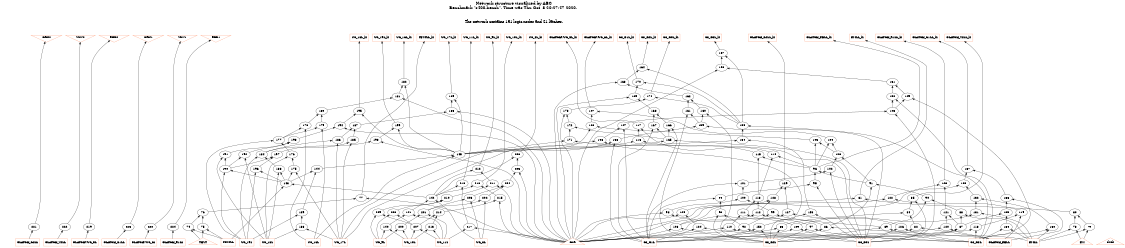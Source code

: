# Network structure generated by ABC

digraph network {
size = "7.5,10";
center = true;
edge [dir = back];

{
  node [shape = plaintext];
  edge [style = invis];
  LevelTitle1 [label=""];
  LevelTitle2 [label=""];
  Level14 [label = ""];
  Level13 [label = ""];
  Level12 [label = ""];
  Level11 [label = ""];
  Level10 [label = ""];
  Level9 [label = ""];
  Level8 [label = ""];
  Level7 [label = ""];
  Level6 [label = ""];
  Level5 [label = ""];
  Level4 [label = ""];
  Level3 [label = ""];
  Level2 [label = ""];
  Level1 [label = ""];
  Level0 [label = ""];
  LevelTitle1 ->  LevelTitle2 ->  Level14 ->  Level13 ->  Level12 ->  Level11 ->  Level10 ->  Level9 ->  Level8 ->  Level7 ->  Level6 ->  Level5 ->  Level4 ->  Level3 ->  Level2 ->  Level1 ->  Level0;
}

{
  rank = same;
  LevelTitle1;
  title1 [shape=plaintext,
          fontsize=20,
          fontname = "Times-Roman",
          label="Network structure visualized by ABC\nBenchmark \"s400.bench\". Time was Thu Oct  8 20:27:47 2020. "
         ];
}

{
  rank = same;
  LevelTitle2;
  title2 [shape=plaintext,
          fontsize=18,
          fontname = "Times-Roman",
          label="The network contains 151 logic nodes and 21 latches.\n"
         ];
}

{
  rank = same;
  Level14;
  Node5 [label = "GRN2", shape = invtriangle, color = coral, fillcolor = coral];
  Node6 [label = "YLW2", shape = invtriangle, color = coral, fillcolor = coral];
  Node7 [label = "RED2", shape = invtriangle, color = coral, fillcolor = coral];
  Node8 [label = "GRN1", shape = invtriangle, color = coral, fillcolor = coral];
  Node9 [label = "YLW1", shape = invtriangle, color = coral, fillcolor = coral];
  Node10 [label = "RED1", shape = invtriangle, color = coral, fillcolor = coral];
  Node12 [label = "TESTLL_in", shape = box, color = coral, fillcolor = coral];
  Node15 [label = "FMLL_in", shape = box, color = coral, fillcolor = coral];
  Node18 [label = "OLATCH_Y2LL_in", shape = box, color = coral, fillcolor = coral];
  Node21 [label = "OLATCHVUC_6L_in", shape = box, color = coral, fillcolor = coral];
  Node24 [label = "OLATCHVUC_5L_in", shape = box, color = coral, fillcolor = coral];
  Node27 [label = "OLATCH_R1LL_in", shape = box, color = coral, fillcolor = coral];
  Node30 [label = "OLATCH_G2LL_in", shape = box, color = coral, fillcolor = coral];
  Node33 [label = "OLATCH_G1LL_in", shape = box, color = coral, fillcolor = coral];
  Node36 [label = "OLATCH_FELL_in", shape = box, color = coral, fillcolor = coral];
  Node39 [label = "C3_Q3L_in", shape = box, color = coral, fillcolor = coral];
  Node42 [label = "C3_Q2L_in", shape = box, color = coral, fillcolor = coral];
  Node45 [label = "C3_Q1L_in", shape = box, color = coral, fillcolor = coral];
  Node48 [label = "C3_Q0L_in", shape = box, color = coral, fillcolor = coral];
  Node51 [label = "UC_16L_in", shape = box, color = coral, fillcolor = coral];
  Node54 [label = "UC_17L_in", shape = box, color = coral, fillcolor = coral];
  Node57 [label = "UC_18L_in", shape = box, color = coral, fillcolor = coral];
  Node60 [label = "UC_19L_in", shape = box, color = coral, fillcolor = coral];
  Node63 [label = "UC_8L_in", shape = box, color = coral, fillcolor = coral];
  Node66 [label = "UC_9L_in", shape = box, color = coral, fillcolor = coral];
  Node69 [label = "UC_10L_in", shape = box, color = coral, fillcolor = coral];
  Node72 [label = "UC_11L_in", shape = box, color = coral, fillcolor = coral];
}

{
  rank = same;
  Level13;
  Node157 [label = "157\n", shape = ellipse];
}

{
  rank = same;
  Level12;
  Node156 [label = "156\n", shape = ellipse];
  Node164 [label = "164\n", shape = ellipse];
}

{
  rank = same;
  Level11;
  Node151 [label = "151\n", shape = ellipse];
  Node163 [label = "163\n", shape = ellipse];
  Node170 [label = "170\n", shape = ellipse];
  Node182 [label = "182\n", shape = ellipse];
}

{
  rank = same;
  Level10;
  Node149 [label = "149\n", shape = ellipse];
  Node150 [label = "150\n", shape = ellipse];
  Node162 [label = "162\n", shape = ellipse];
  Node169 [label = "169\n", shape = ellipse];
  Node174 [label = "174\n", shape = ellipse];
  Node181 [label = "181\n", shape = ellipse];
  Node189 [label = "189\n", shape = ellipse];
}

{
  rank = same;
  Level9;
  Node107 [label = "107\n", shape = ellipse];
  Node148 [label = "148\n", shape = ellipse];
  Node160 [label = "160\n", shape = ellipse];
  Node161 [label = "161\n", shape = ellipse];
  Node168 [label = "168\n", shape = ellipse];
  Node173 [label = "173\n", shape = ellipse];
  Node180 [label = "180\n", shape = ellipse];
  Node188 [label = "188\n", shape = ellipse];
  Node195 [label = "195\n", shape = ellipse];
}

{
  rank = same;
  Level8;
  Node106 [label = "106\n", shape = ellipse];
  Node117 [label = "117\n", shape = ellipse];
  Node147 [label = "147\n", shape = ellipse];
  Node155 [label = "155\n", shape = ellipse];
  Node159 [label = "159\n", shape = ellipse];
  Node166 [label = "166\n", shape = ellipse];
  Node167 [label = "167\n", shape = ellipse];
  Node172 [label = "172\n", shape = ellipse];
  Node178 [label = "178\n", shape = ellipse];
  Node179 [label = "179\n", shape = ellipse];
  Node187 [label = "187\n", shape = ellipse];
  Node194 [label = "194\n", shape = ellipse];
  Node199 [label = "199\n", shape = ellipse];
}

{
  rank = same;
  Level7;
  Node104 [label = "104\n", shape = ellipse];
  Node105 [label = "105\n", shape = ellipse];
  Node116 [label = "116\n", shape = ellipse];
  Node146 [label = "146\n", shape = ellipse];
  Node154 [label = "154\n", shape = ellipse];
  Node158 [label = "158\n", shape = ellipse];
  Node165 [label = "165\n", shape = ellipse];
  Node171 [label = "171\n", shape = ellipse];
  Node177 [label = "177\n", shape = ellipse];
  Node185 [label = "185\n", shape = ellipse];
  Node186 [label = "186\n", shape = ellipse];
  Node193 [label = "193\n", shape = ellipse];
  Node198 [label = "198\n", shape = ellipse];
}

{
  rank = same;
  Level6;
  Node103 [label = "103\n", shape = ellipse];
  Node114 [label = "114\n", shape = ellipse];
  Node115 [label = "115\n", shape = ellipse];
  Node145 [label = "145\n", shape = ellipse];
  Node176 [label = "176\n", shape = ellipse];
  Node184 [label = "184\n", shape = ellipse];
  Node191 [label = "191\n", shape = ellipse];
  Node192 [label = "192\n", shape = ellipse];
  Node197 [label = "197\n", shape = ellipse];
  Node206 [label = "206\n", shape = ellipse];
}

{
  rank = same;
  Level5;
  Node96 [label = "96\n", shape = ellipse];
  Node102 [label = "102\n", shape = ellipse];
  Node137 [label = "137\n", shape = ellipse];
  Node144 [label = "144\n", shape = ellipse];
  Node175 [label = "175\n", shape = ellipse];
  Node183 [label = "183\n", shape = ellipse];
  Node190 [label = "190\n", shape = ellipse];
  Node196 [label = "196\n", shape = ellipse];
  Node205 [label = "205\n", shape = ellipse];
  Node212 [label = "212\n", shape = ellipse];
}

{
  rank = same;
  Level4;
  Node91 [label = "91\n", shape = ellipse];
  Node95 [label = "95\n", shape = ellipse];
  Node101 [label = "101\n", shape = ellipse];
  Node123 [label = "123\n", shape = ellipse];
  Node129 [label = "129\n", shape = ellipse];
  Node133 [label = "133\n", shape = ellipse];
  Node143 [label = "143\n", shape = ellipse];
  Node204 [label = "204\n", shape = ellipse];
  Node211 [label = "211\n", shape = ellipse];
  Node216 [label = "216\n", shape = ellipse];
  Node218 [label = "218\n", shape = ellipse];
}

{
  rank = same;
  Level3;
  Node77 [label = "77\n", shape = ellipse];
  Node81 [label = "81\n", shape = ellipse];
  Node85 [label = "85\n", shape = ellipse];
  Node90 [label = "90\n", shape = ellipse];
  Node94 [label = "94\n", shape = ellipse];
  Node100 [label = "100\n", shape = ellipse];
  Node113 [label = "113\n", shape = ellipse];
  Node122 [label = "122\n", shape = ellipse];
  Node128 [label = "128\n", shape = ellipse];
  Node132 [label = "132\n", shape = ellipse];
  Node136 [label = "136\n", shape = ellipse];
  Node142 [label = "142\n", shape = ellipse];
  Node202 [label = "202\n", shape = ellipse];
  Node203 [label = "203\n", shape = ellipse];
  Node210 [label = "210\n", shape = ellipse];
  Node215 [label = "215\n", shape = ellipse];
}

{
  rank = same;
  Level2;
  Node76 [label = "76\n", shape = ellipse];
  Node80 [label = "80\n", shape = ellipse];
  Node84 [label = "84\n", shape = ellipse];
  Node88 [label = "88\n", shape = ellipse];
  Node93 [label = "93\n", shape = ellipse];
  Node98 [label = "98\n", shape = ellipse];
  Node99 [label = "99\n", shape = ellipse];
  Node111 [label = "111\n", shape = ellipse];
  Node112 [label = "112\n", shape = ellipse];
  Node119 [label = "119\n", shape = ellipse];
  Node121 [label = "121\n", shape = ellipse];
  Node125 [label = "125\n", shape = ellipse];
  Node127 [label = "127\n", shape = ellipse];
  Node131 [label = "131\n", shape = ellipse];
  Node135 [label = "135\n", shape = ellipse];
  Node139 [label = "139\n", shape = ellipse];
  Node141 [label = "141\n", shape = ellipse];
  Node153 [label = "153\n", shape = ellipse];
  Node201 [label = "201\n", shape = ellipse];
  Node208 [label = "208\n", shape = ellipse];
  Node209 [label = "209\n", shape = ellipse];
  Node214 [label = "214\n", shape = ellipse];
}

{
  rank = same;
  Level1;
  Node74 [label = "74\n", shape = ellipse];
  Node75 [label = "75\n", shape = ellipse];
  Node78 [label = "78\n", shape = ellipse];
  Node79 [label = "79\n", shape = ellipse];
  Node82 [label = "82\n", shape = ellipse];
  Node83 [label = "83\n", shape = ellipse];
  Node86 [label = "86\n", shape = ellipse];
  Node87 [label = "87\n", shape = ellipse];
  Node89 [label = "89\n", shape = ellipse];
  Node92 [label = "92\n", shape = ellipse];
  Node97 [label = "97\n", shape = ellipse];
  Node108 [label = "108\n", shape = ellipse];
  Node109 [label = "109\n", shape = ellipse];
  Node110 [label = "110\n", shape = ellipse];
  Node118 [label = "118\n", shape = ellipse];
  Node120 [label = "120\n", shape = ellipse];
  Node124 [label = "124\n", shape = ellipse];
  Node126 [label = "126\n", shape = ellipse];
  Node130 [label = "130\n", shape = ellipse];
  Node134 [label = "134\n", shape = ellipse];
  Node138 [label = "138\n", shape = ellipse];
  Node140 [label = "140\n", shape = ellipse];
  Node152 [label = "152\n", shape = ellipse];
  Node200 [label = "200\n", shape = ellipse];
  Node207 [label = "207\n", shape = ellipse];
  Node213 [label = "213\n", shape = ellipse];
  Node217 [label = "217\n", shape = ellipse];
  Node219 [label = "219\n", shape = ellipse];
  Node220 [label = "220\n", shape = ellipse];
  Node221 [label = "221\n", shape = ellipse];
  Node222 [label = "222\n", shape = ellipse];
  Node223 [label = "223\n", shape = ellipse];
  Node224 [label = "224\n", shape = ellipse];
}

{
  rank = same;
  Level0;
  Node1 [label = "clock", shape = triangle, color = coral, fillcolor = coral];
  Node2 [label = "FM", shape = triangle, color = coral, fillcolor = coral];
  Node3 [label = "TEST", shape = triangle, color = coral, fillcolor = coral];
  Node4 [label = "CLR", shape = triangle, color = coral, fillcolor = coral];
  Node13 [label = "TESTLL", shape = box, color = coral, fillcolor = coral];
  Node16 [label = "FMLL", shape = box, color = coral, fillcolor = coral];
  Node19 [label = "OLATCH_Y2LL", shape = box, color = coral, fillcolor = coral];
  Node22 [label = "OLATCHVUC_6L", shape = box, color = coral, fillcolor = coral];
  Node25 [label = "OLATCHVUC_5L", shape = box, color = coral, fillcolor = coral];
  Node28 [label = "OLATCH_R1LL", shape = box, color = coral, fillcolor = coral];
  Node31 [label = "OLATCH_G2LL", shape = box, color = coral, fillcolor = coral];
  Node34 [label = "OLATCH_G1LL", shape = box, color = coral, fillcolor = coral];
  Node37 [label = "OLATCH_FELL", shape = box, color = coral, fillcolor = coral];
  Node40 [label = "C3_Q3L", shape = box, color = coral, fillcolor = coral];
  Node43 [label = "C3_Q2L", shape = box, color = coral, fillcolor = coral];
  Node46 [label = "C3_Q1L", shape = box, color = coral, fillcolor = coral];
  Node49 [label = "C3_Q0L", shape = box, color = coral, fillcolor = coral];
  Node52 [label = "UC_16L", shape = box, color = coral, fillcolor = coral];
  Node55 [label = "UC_17L", shape = box, color = coral, fillcolor = coral];
  Node58 [label = "UC_18L", shape = box, color = coral, fillcolor = coral];
  Node61 [label = "UC_19L", shape = box, color = coral, fillcolor = coral];
  Node64 [label = "UC_8L", shape = box, color = coral, fillcolor = coral];
  Node67 [label = "UC_9L", shape = box, color = coral, fillcolor = coral];
  Node70 [label = "UC_10L", shape = box, color = coral, fillcolor = coral];
  Node73 [label = "UC_11L", shape = box, color = coral, fillcolor = coral];
}

title1 -> title2 [style = invis];
title2 -> Node5 [style = invis];
title2 -> Node6 [style = invis];
title2 -> Node7 [style = invis];
title2 -> Node8 [style = invis];
title2 -> Node9 [style = invis];
title2 -> Node10 [style = invis];
title2 -> Node12 [style = invis];
title2 -> Node15 [style = invis];
title2 -> Node18 [style = invis];
title2 -> Node21 [style = invis];
title2 -> Node24 [style = invis];
title2 -> Node27 [style = invis];
title2 -> Node30 [style = invis];
title2 -> Node33 [style = invis];
title2 -> Node36 [style = invis];
title2 -> Node39 [style = invis];
title2 -> Node42 [style = invis];
title2 -> Node45 [style = invis];
title2 -> Node48 [style = invis];
title2 -> Node51 [style = invis];
title2 -> Node54 [style = invis];
title2 -> Node57 [style = invis];
title2 -> Node60 [style = invis];
title2 -> Node63 [style = invis];
title2 -> Node66 [style = invis];
title2 -> Node69 [style = invis];
title2 -> Node72 [style = invis];
Node5 -> Node6 [style = invis];
Node6 -> Node7 [style = invis];
Node7 -> Node8 [style = invis];
Node8 -> Node9 [style = invis];
Node9 -> Node10 [style = invis];
Node5 -> Node221 [style = solid];
Node6 -> Node222 [style = solid];
Node7 -> Node219 [style = solid];
Node8 -> Node223 [style = solid];
Node9 -> Node220 [style = solid];
Node10 -> Node224 [style = solid];
Node12 -> Node77 [style = solid];
Node15 -> Node81 [style = solid];
Node18 -> Node85 [style = solid];
Node21 -> Node107 [style = solid];
Node24 -> Node117 [style = solid];
Node27 -> Node123 [style = solid];
Node30 -> Node129 [style = solid];
Node33 -> Node137 [style = solid];
Node36 -> Node96 [style = solid];
Node39 -> Node157 [style = solid];
Node42 -> Node164 [style = solid];
Node45 -> Node170 [style = solid];
Node48 -> Node174 [style = solid];
Node51 -> Node182 [style = solid];
Node54 -> Node189 [style = solid];
Node57 -> Node195 [style = solid];
Node60 -> Node199 [style = solid];
Node63 -> Node206 [style = solid];
Node66 -> Node212 [style = solid];
Node69 -> Node216 [style = solid];
Node72 -> Node218 [style = solid];
Node74 -> Node3 [style = solid];
Node74 -> Node13 [style = solid];
Node75 -> Node3 [style = solid];
Node75 -> Node13 [style = solid];
Node76 -> Node74 [style = solid];
Node76 -> Node75 [style = solid];
Node77 -> Node4 [style = solid];
Node77 -> Node76 [style = solid];
Node78 -> Node2 [style = solid];
Node78 -> Node16 [style = solid];
Node79 -> Node2 [style = solid];
Node79 -> Node16 [style = solid];
Node80 -> Node78 [style = solid];
Node80 -> Node79 [style = solid];
Node81 -> Node4 [style = solid];
Node81 -> Node80 [style = solid];
Node82 -> Node4 [style = solid];
Node82 -> Node37 [style = solid];
Node83 -> Node43 [style = solid];
Node83 -> Node46 [style = solid];
Node84 -> Node82 [style = solid];
Node84 -> Node83 [style = solid];
Node85 -> Node49 [style = solid];
Node85 -> Node84 [style = solid];
Node86 -> Node4 [style = solid];
Node86 -> Node37 [style = solid];
Node87 -> Node46 [style = solid];
Node87 -> Node49 [style = solid];
Node88 -> Node16 [style = solid];
Node88 -> Node87 [style = solid];
Node89 -> Node40 [style = solid];
Node89 -> Node43 [style = solid];
Node90 -> Node88 [style = solid];
Node90 -> Node89 [style = solid];
Node91 -> Node86 [style = solid];
Node91 -> Node90 [style = solid];
Node92 -> Node4 [style = solid];
Node92 -> Node16 [style = solid];
Node93 -> Node43 [style = solid];
Node93 -> Node92 [style = solid];
Node94 -> Node46 [style = solid];
Node94 -> Node93 [style = solid];
Node95 -> Node49 [style = solid];
Node95 -> Node94 [style = solid];
Node96 -> Node91 [style = solid];
Node96 -> Node95 [style = solid];
Node97 -> Node40 [style = solid];
Node97 -> Node43 [style = solid];
Node98 -> Node4 [style = solid];
Node98 -> Node97 [style = solid];
Node99 -> Node89 [style = solid];
Node99 -> Node92 [style = solid];
Node100 -> Node98 [style = solid];
Node100 -> Node99 [style = solid];
Node101 -> Node46 [style = solid];
Node101 -> Node100 [style = solid];
Node102 -> Node49 [style = solid];
Node102 -> Node101 [style = solid];
Node103 -> Node91 [style = solid];
Node103 -> Node102 [style = solid];
Node104 -> Node96 [style = solid];
Node104 -> Node103 [style = solid];
Node105 -> Node96 [style = solid];
Node105 -> Node103 [style = solid];
Node106 -> Node55 [style = solid];
Node106 -> Node105 [style = solid];
Node107 -> Node104 [style = solid];
Node107 -> Node106 [style = solid];
Node108 -> Node4 [style = solid];
Node108 -> Node43 [style = solid];
Node109 -> Node46 [style = solid];
Node109 -> Node49 [style = solid];
Node110 -> Node4 [style = solid];
Node110 -> Node40 [style = solid];
Node111 -> Node109 [style = solid];
Node111 -> Node110 [style = solid];
Node112 -> Node86 [style = solid];
Node112 -> Node108 [style = solid];
Node113 -> Node111 [style = solid];
Node113 -> Node112 [style = solid];
Node114 -> Node96 [style = solid];
Node114 -> Node113 [style = solid];
Node115 -> Node96 [style = solid];
Node115 -> Node113 [style = solid];
Node116 -> Node55 [style = solid];
Node116 -> Node115 [style = solid];
Node117 -> Node114 [style = solid];
Node117 -> Node116 [style = solid];
Node118 -> Node40 [style = solid];
Node118 -> Node43 [style = solid];
Node119 -> Node37 [style = solid];
Node119 -> Node118 [style = solid];
Node120 -> Node37 [style = solid];
Node120 -> Node43 [style = solid];
Node121 -> Node87 [style = solid];
Node121 -> Node120 [style = solid];
Node122 -> Node4 [style = solid];
Node122 -> Node119 [style = solid];
Node123 -> Node121 [style = solid];
Node123 -> Node122 [style = solid];
Node124 -> Node46 [style = solid];
Node124 -> Node49 [style = solid];
Node125 -> Node4 [style = solid];
Node125 -> Node124 [style = solid];
Node126 -> Node40 [style = solid];
Node126 -> Node49 [style = solid];
Node127 -> Node4 [style = solid];
Node127 -> Node126 [style = solid];
Node128 -> Node112 [style = solid];
Node128 -> Node125 [style = solid];
Node129 -> Node127 [style = solid];
Node129 -> Node128 [style = solid];
Node130 -> Node16 [style = solid];
Node130 -> Node40 [style = solid];
Node131 -> Node16 [style = solid];
Node131 -> Node109 [style = solid];
Node132 -> Node130 [style = solid];
Node132 -> Node131 [style = solid];
Node133 -> Node108 [style = solid];
Node133 -> Node132 [style = solid];
Node134 -> Node16 [style = solid];
Node134 -> Node40 [style = solid];
Node135 -> Node87 [style = solid];
Node135 -> Node134 [style = solid];
Node136 -> Node37 [style = solid];
Node136 -> Node135 [style = solid];
Node137 -> Node133 [style = solid];
Node137 -> Node136 [style = solid];
Node138 -> Node55 [style = solid];
Node138 -> Node58 [style = solid];
Node139 -> Node61 [style = solid];
Node139 -> Node138 [style = solid];
Node140 -> Node67 [style = solid];
Node140 -> Node70 [style = solid];
Node141 -> Node73 [style = solid];
Node141 -> Node140 [style = solid];
Node142 -> Node64 [style = solid];
Node142 -> Node141 [style = solid];
Node143 -> Node13 [style = solid];
Node143 -> Node142 [style = solid];
Node144 -> Node139 [style = solid];
Node144 -> Node143 [style = solid];
Node145 -> Node52 [style = solid];
Node145 -> Node144 [style = solid];
Node146 -> Node43 [style = solid];
Node146 -> Node145 [style = solid];
Node147 -> Node46 [style = solid];
Node147 -> Node146 [style = solid];
Node148 -> Node49 [style = solid];
Node148 -> Node147 [style = solid];
Node149 -> Node40 [style = solid];
Node149 -> Node148 [style = solid];
Node150 -> Node40 [style = solid];
Node150 -> Node148 [style = solid];
Node151 -> Node149 [style = solid];
Node151 -> Node150 [style = solid];
Node152 -> Node43 [style = solid];
Node152 -> Node46 [style = solid];
Node153 -> Node49 [style = solid];
Node153 -> Node152 [style = solid];
Node154 -> Node145 [style = solid];
Node154 -> Node153 [style = solid];
Node155 -> Node40 [style = solid];
Node155 -> Node154 [style = solid];
Node156 -> Node4 [style = solid];
Node156 -> Node151 [style = solid];
Node157 -> Node155 [style = solid];
Node157 -> Node156 [style = solid];
Node158 -> Node46 [style = solid];
Node158 -> Node145 [style = solid];
Node159 -> Node49 [style = solid];
Node159 -> Node158 [style = solid];
Node160 -> Node43 [style = solid];
Node160 -> Node159 [style = solid];
Node161 -> Node43 [style = solid];
Node161 -> Node159 [style = solid];
Node162 -> Node160 [style = solid];
Node162 -> Node161 [style = solid];
Node163 -> Node4 [style = solid];
Node163 -> Node162 [style = solid];
Node164 -> Node155 [style = solid];
Node164 -> Node163 [style = solid];
Node165 -> Node49 [style = solid];
Node165 -> Node145 [style = solid];
Node166 -> Node46 [style = solid];
Node166 -> Node165 [style = solid];
Node167 -> Node46 [style = solid];
Node167 -> Node165 [style = solid];
Node168 -> Node166 [style = solid];
Node168 -> Node167 [style = solid];
Node169 -> Node4 [style = solid];
Node169 -> Node168 [style = solid];
Node170 -> Node155 [style = solid];
Node170 -> Node169 [style = solid];
Node171 -> Node49 [style = solid];
Node171 -> Node145 [style = solid];
Node172 -> Node165 [style = solid];
Node172 -> Node171 [style = solid];
Node173 -> Node4 [style = solid];
Node173 -> Node172 [style = solid];
Node174 -> Node155 [style = solid];
Node174 -> Node173 [style = solid];
Node175 -> Node55 [style = solid];
Node175 -> Node143 [style = solid];
Node176 -> Node58 [style = solid];
Node176 -> Node175 [style = solid];
Node177 -> Node61 [style = solid];
Node177 -> Node176 [style = solid];
Node178 -> Node52 [style = solid];
Node178 -> Node177 [style = solid];
Node179 -> Node52 [style = solid];
Node179 -> Node177 [style = solid];
Node180 -> Node178 [style = solid];
Node180 -> Node179 [style = solid];
Node181 -> Node4 [style = solid];
Node181 -> Node180 [style = solid];
Node182 -> Node145 [style = solid];
Node182 -> Node181 [style = solid];
Node183 -> Node58 [style = solid];
Node183 -> Node143 [style = solid];
Node184 -> Node61 [style = solid];
Node184 -> Node183 [style = solid];
Node185 -> Node55 [style = solid];
Node185 -> Node184 [style = solid];
Node186 -> Node55 [style = solid];
Node186 -> Node184 [style = solid];
Node187 -> Node185 [style = solid];
Node187 -> Node186 [style = solid];
Node188 -> Node4 [style = solid];
Node188 -> Node187 [style = solid];
Node189 -> Node145 [style = solid];
Node189 -> Node188 [style = solid];
Node190 -> Node61 [style = solid];
Node190 -> Node143 [style = solid];
Node191 -> Node58 [style = solid];
Node191 -> Node190 [style = solid];
Node192 -> Node58 [style = solid];
Node192 -> Node190 [style = solid];
Node193 -> Node191 [style = solid];
Node193 -> Node192 [style = solid];
Node194 -> Node4 [style = solid];
Node194 -> Node193 [style = solid];
Node195 -> Node145 [style = solid];
Node195 -> Node194 [style = solid];
Node196 -> Node61 [style = solid];
Node196 -> Node143 [style = solid];
Node197 -> Node190 [style = solid];
Node197 -> Node196 [style = solid];
Node198 -> Node4 [style = solid];
Node198 -> Node197 [style = solid];
Node199 -> Node145 [style = solid];
Node199 -> Node198 [style = solid];
Node200 -> Node67 [style = solid];
Node200 -> Node70 [style = solid];
Node201 -> Node73 [style = solid];
Node201 -> Node200 [style = solid];
Node202 -> Node64 [style = solid];
Node202 -> Node201 [style = solid];
Node203 -> Node64 [style = solid];
Node203 -> Node201 [style = solid];
Node204 -> Node202 [style = solid];
Node204 -> Node203 [style = solid];
Node205 -> Node4 [style = solid];
Node205 -> Node204 [style = solid];
Node206 -> Node142 [style = solid];
Node206 -> Node205 [style = solid];
Node207 -> Node70 [style = solid];
Node207 -> Node73 [style = solid];
Node208 -> Node67 [style = solid];
Node208 -> Node207 [style = solid];
Node209 -> Node67 [style = solid];
Node209 -> Node207 [style = solid];
Node210 -> Node208 [style = solid];
Node210 -> Node209 [style = solid];
Node211 -> Node4 [style = solid];
Node211 -> Node210 [style = solid];
Node212 -> Node142 [style = solid];
Node212 -> Node211 [style = solid];
Node213 -> Node70 [style = solid];
Node213 -> Node73 [style = solid];
Node214 -> Node207 [style = solid];
Node214 -> Node213 [style = solid];
Node215 -> Node4 [style = solid];
Node215 -> Node214 [style = solid];
Node216 -> Node142 [style = solid];
Node216 -> Node215 [style = solid];
Node217 -> Node4 [style = solid];
Node217 -> Node73 [style = solid];
Node218 -> Node142 [style = solid];
Node218 -> Node217 [style = solid];
Node219 -> Node25 [style = solid];
Node220 -> Node22 [style = solid];
Node221 -> Node31 [style = solid];
Node222 -> Node19 [style = solid];
Node223 -> Node34 [style = solid];
Node224 -> Node28 [style = solid];
}

